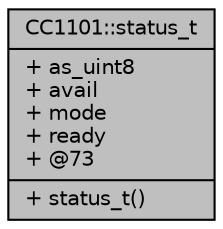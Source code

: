 digraph "CC1101::status_t"
{
  edge [fontname="Helvetica",fontsize="10",labelfontname="Helvetica",labelfontsize="10"];
  node [fontname="Helvetica",fontsize="10",shape=record];
  Node1 [label="{CC1101::status_t\n|+ as_uint8\l+ avail\l+ mode\l+ ready\l+ @73\l|+ status_t()\l}",height=0.2,width=0.4,color="black", fillcolor="grey75", style="filled", fontcolor="black"];
}
